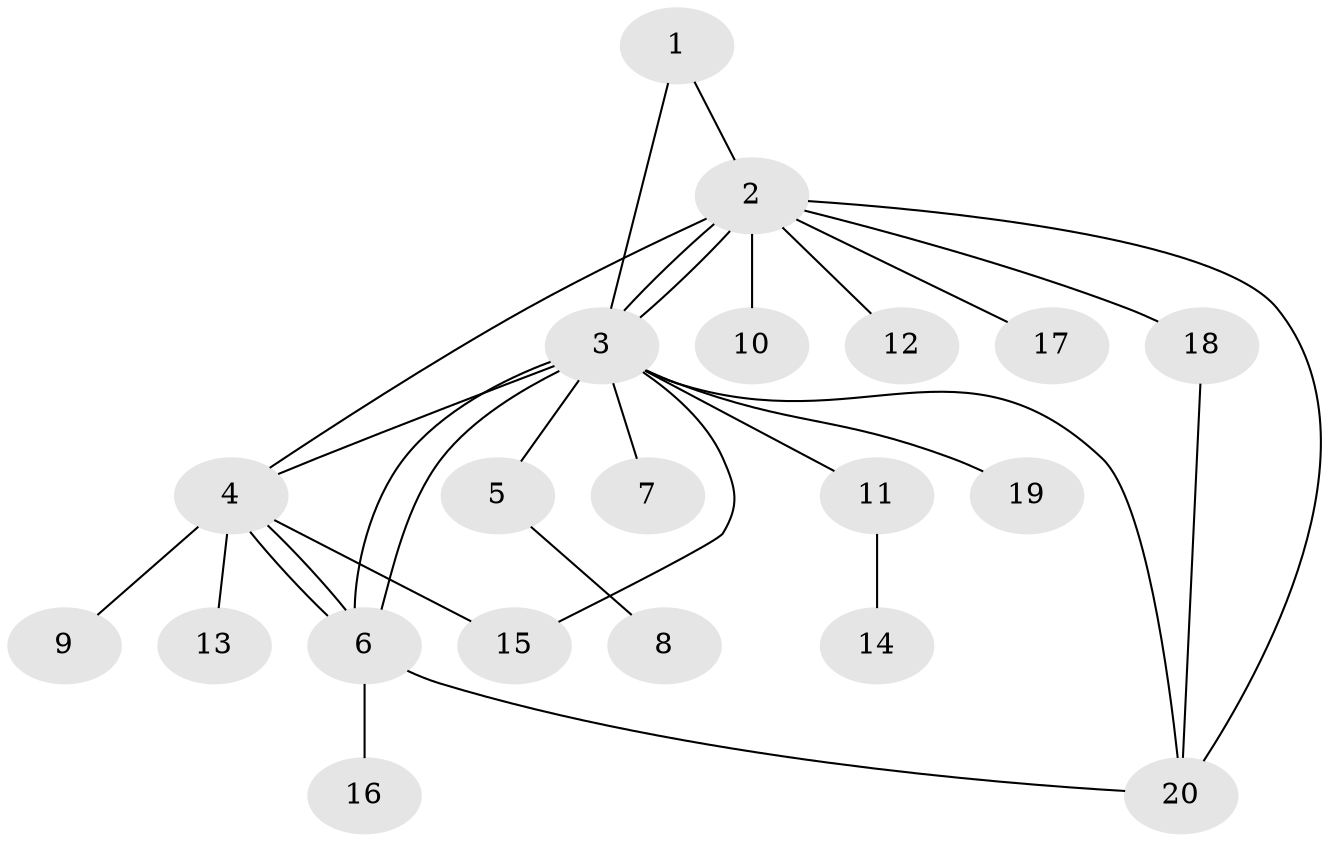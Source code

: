 // Generated by graph-tools (version 1.1) at 2025/46/02/15/25 05:46:28]
// undirected, 20 vertices, 29 edges
graph export_dot {
graph [start="1"]
  node [color=gray90,style=filled];
  1;
  2;
  3;
  4;
  5;
  6;
  7;
  8;
  9;
  10;
  11;
  12;
  13;
  14;
  15;
  16;
  17;
  18;
  19;
  20;
  1 -- 2;
  1 -- 3;
  2 -- 3;
  2 -- 3;
  2 -- 4;
  2 -- 10;
  2 -- 12;
  2 -- 17;
  2 -- 18;
  2 -- 20;
  3 -- 4;
  3 -- 5;
  3 -- 6;
  3 -- 6;
  3 -- 7;
  3 -- 11;
  3 -- 15;
  3 -- 19;
  3 -- 20;
  4 -- 6;
  4 -- 6;
  4 -- 9;
  4 -- 13;
  4 -- 15;
  5 -- 8;
  6 -- 16;
  6 -- 20;
  11 -- 14;
  18 -- 20;
}
